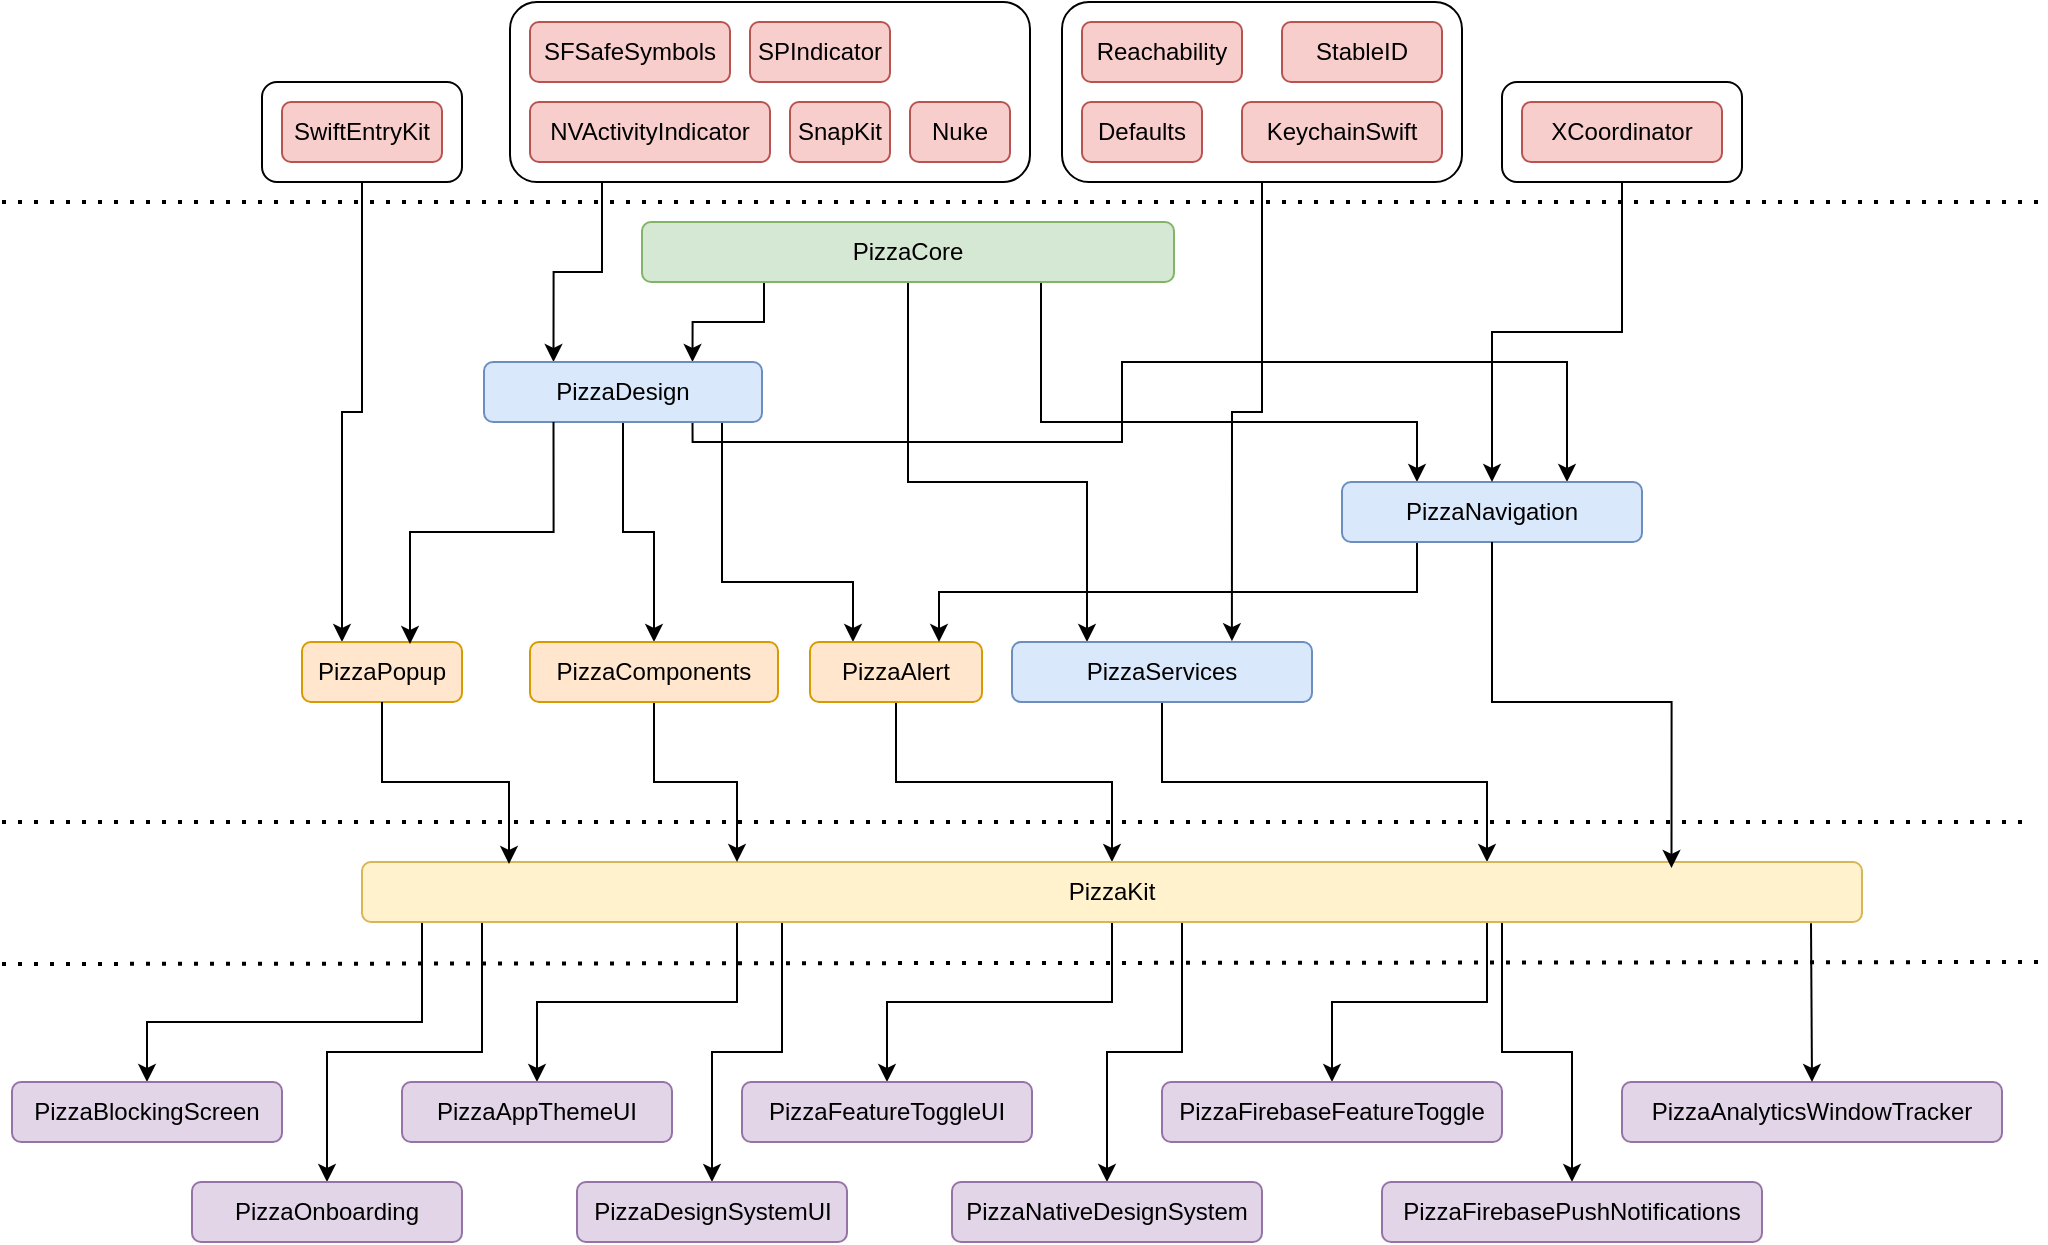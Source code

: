 <mxfile version="24.7.17">
  <diagram id="Z2M4KqjBDWy2rEkrfT4u" name="Страница 1">
    <mxGraphModel dx="1026" dy="1779" grid="1" gridSize="10" guides="1" tooltips="1" connect="1" arrows="1" fold="1" page="1" pageScale="1" pageWidth="827" pageHeight="1169" math="0" shadow="0">
      <root>
        <mxCell id="0" />
        <mxCell id="1" parent="0" />
        <mxCell id="URMzx7_YOOSi94T_YKqV-9" style="edgeStyle=orthogonalEdgeStyle;rounded=0;orthogonalLoop=1;jettySize=auto;html=1;exitX=0.5;exitY=1;exitDx=0;exitDy=0;entryX=0.25;entryY=0;entryDx=0;entryDy=0;" edge="1" parent="1" source="eZfpJ5O-ILhCXWeTk2KZ-27" target="eZfpJ5O-ILhCXWeTk2KZ-20">
          <mxGeometry relative="1" as="geometry" />
        </mxCell>
        <mxCell id="eZfpJ5O-ILhCXWeTk2KZ-27" value="" style="rounded=1;whiteSpace=wrap;html=1;" parent="1" vertex="1">
          <mxGeometry x="170" y="20" width="100" height="50" as="geometry" />
        </mxCell>
        <mxCell id="HAvDtYt2oqqFqfZ09htg-23" style="edgeStyle=orthogonalEdgeStyle;rounded=0;orthogonalLoop=1;jettySize=auto;html=1;exitX=0.5;exitY=1;exitDx=0;exitDy=0;entryX=0.733;entryY=-0.014;entryDx=0;entryDy=0;entryPerimeter=0;" parent="1" source="eZfpJ5O-ILhCXWeTk2KZ-15" target="eZfpJ5O-ILhCXWeTk2KZ-7" edge="1">
          <mxGeometry relative="1" as="geometry" />
        </mxCell>
        <mxCell id="eZfpJ5O-ILhCXWeTk2KZ-15" value="" style="rounded=1;whiteSpace=wrap;html=1;" parent="1" vertex="1">
          <mxGeometry x="570" y="-20" width="200" height="90" as="geometry" />
        </mxCell>
        <mxCell id="F-zjbx1C7OTSH0Jt7pCQ-10" style="edgeStyle=orthogonalEdgeStyle;rounded=0;orthogonalLoop=1;jettySize=auto;html=1;exitX=0.25;exitY=1;exitDx=0;exitDy=0;entryX=0.25;entryY=0;entryDx=0;entryDy=0;" parent="1" source="eZfpJ5O-ILhCXWeTk2KZ-9" target="eZfpJ5O-ILhCXWeTk2KZ-2" edge="1">
          <mxGeometry relative="1" as="geometry">
            <Array as="points">
              <mxPoint x="340" y="70" />
              <mxPoint x="340" y="115" />
              <mxPoint x="316" y="115" />
            </Array>
          </mxGeometry>
        </mxCell>
        <mxCell id="eZfpJ5O-ILhCXWeTk2KZ-9" value="" style="rounded=1;whiteSpace=wrap;html=1;" parent="1" vertex="1">
          <mxGeometry x="294" y="-20" width="260" height="90" as="geometry" />
        </mxCell>
        <mxCell id="eZfpJ5O-ILhCXWeTk2KZ-11" style="edgeStyle=orthogonalEdgeStyle;rounded=0;orthogonalLoop=1;jettySize=auto;html=1;exitX=0.25;exitY=1;exitDx=0;exitDy=0;entryX=0.75;entryY=0;entryDx=0;entryDy=0;" parent="1" source="eZfpJ5O-ILhCXWeTk2KZ-1" target="eZfpJ5O-ILhCXWeTk2KZ-2" edge="1">
          <mxGeometry relative="1" as="geometry">
            <Array as="points">
              <mxPoint x="421" y="140" />
              <mxPoint x="385" y="140" />
            </Array>
          </mxGeometry>
        </mxCell>
        <mxCell id="URMzx7_YOOSi94T_YKqV-13" style="edgeStyle=orthogonalEdgeStyle;rounded=0;orthogonalLoop=1;jettySize=auto;html=1;exitX=0.75;exitY=1;exitDx=0;exitDy=0;entryX=0.25;entryY=0;entryDx=0;entryDy=0;" edge="1" parent="1" source="eZfpJ5O-ILhCXWeTk2KZ-1" target="URMzx7_YOOSi94T_YKqV-2">
          <mxGeometry relative="1" as="geometry">
            <Array as="points">
              <mxPoint x="560" y="190" />
              <mxPoint x="748" y="190" />
            </Array>
          </mxGeometry>
        </mxCell>
        <mxCell id="URMzx7_YOOSi94T_YKqV-14" style="edgeStyle=orthogonalEdgeStyle;rounded=0;orthogonalLoop=1;jettySize=auto;html=1;exitX=0.5;exitY=1;exitDx=0;exitDy=0;entryX=0.25;entryY=0;entryDx=0;entryDy=0;" edge="1" parent="1" source="eZfpJ5O-ILhCXWeTk2KZ-1" target="eZfpJ5O-ILhCXWeTk2KZ-7">
          <mxGeometry relative="1" as="geometry">
            <Array as="points">
              <mxPoint x="493" y="220" />
              <mxPoint x="582" y="220" />
            </Array>
          </mxGeometry>
        </mxCell>
        <mxCell id="eZfpJ5O-ILhCXWeTk2KZ-1" value="PizzaCore" style="rounded=1;whiteSpace=wrap;html=1;fillColor=#d5e8d4;strokeColor=#82b366;" parent="1" vertex="1">
          <mxGeometry x="360" y="90" width="266" height="30" as="geometry" />
        </mxCell>
        <mxCell id="HAvDtYt2oqqFqfZ09htg-28" style="edgeStyle=orthogonalEdgeStyle;rounded=0;orthogonalLoop=1;jettySize=auto;html=1;exitX=0.75;exitY=1;exitDx=0;exitDy=0;entryX=0.25;entryY=0;entryDx=0;entryDy=0;" parent="1" source="eZfpJ5O-ILhCXWeTk2KZ-2" target="eZfpJ5O-ILhCXWeTk2KZ-17" edge="1">
          <mxGeometry relative="1" as="geometry">
            <Array as="points">
              <mxPoint x="400" y="190" />
              <mxPoint x="400" y="270" />
              <mxPoint x="465" y="270" />
            </Array>
          </mxGeometry>
        </mxCell>
        <mxCell id="URMzx7_YOOSi94T_YKqV-11" style="edgeStyle=orthogonalEdgeStyle;rounded=0;orthogonalLoop=1;jettySize=auto;html=1;exitX=0.5;exitY=1;exitDx=0;exitDy=0;entryX=0.5;entryY=0;entryDx=0;entryDy=0;" edge="1" parent="1" source="eZfpJ5O-ILhCXWeTk2KZ-2" target="HAvDtYt2oqqFqfZ09htg-1">
          <mxGeometry relative="1" as="geometry" />
        </mxCell>
        <mxCell id="URMzx7_YOOSi94T_YKqV-16" style="edgeStyle=orthogonalEdgeStyle;rounded=0;orthogonalLoop=1;jettySize=auto;html=1;exitX=0.75;exitY=1;exitDx=0;exitDy=0;entryX=0.75;entryY=0;entryDx=0;entryDy=0;" edge="1" parent="1" source="eZfpJ5O-ILhCXWeTk2KZ-2" target="URMzx7_YOOSi94T_YKqV-2">
          <mxGeometry relative="1" as="geometry">
            <Array as="points">
              <mxPoint x="385" y="200" />
              <mxPoint x="600" y="200" />
              <mxPoint x="600" y="160" />
              <mxPoint x="823" y="160" />
            </Array>
          </mxGeometry>
        </mxCell>
        <mxCell id="eZfpJ5O-ILhCXWeTk2KZ-2" value="PizzaDesign" style="rounded=1;whiteSpace=wrap;html=1;fillColor=#dae8fc;strokeColor=#6c8ebf;" parent="1" vertex="1">
          <mxGeometry x="281" y="160" width="139" height="30" as="geometry" />
        </mxCell>
        <mxCell id="eZfpJ5O-ILhCXWeTk2KZ-3" value="NVActivityIndicator" style="rounded=1;whiteSpace=wrap;html=1;fillColor=#f8cecc;strokeColor=#b85450;" parent="1" vertex="1">
          <mxGeometry x="304" y="30" width="120" height="30" as="geometry" />
        </mxCell>
        <mxCell id="eZfpJ5O-ILhCXWeTk2KZ-4" value="SnapKit" style="rounded=1;whiteSpace=wrap;html=1;fillColor=#f8cecc;strokeColor=#b85450;" parent="1" vertex="1">
          <mxGeometry x="434" y="30" width="50" height="30" as="geometry" />
        </mxCell>
        <mxCell id="eZfpJ5O-ILhCXWeTk2KZ-5" value="Nuke" style="rounded=1;whiteSpace=wrap;html=1;fillColor=#f8cecc;strokeColor=#b85450;" parent="1" vertex="1">
          <mxGeometry x="494" y="30" width="50" height="30" as="geometry" />
        </mxCell>
        <mxCell id="F-zjbx1C7OTSH0Jt7pCQ-1" style="edgeStyle=orthogonalEdgeStyle;rounded=0;orthogonalLoop=1;jettySize=auto;html=1;entryX=0.75;entryY=0;entryDx=0;entryDy=0;" parent="1" source="eZfpJ5O-ILhCXWeTk2KZ-7" target="eZfpJ5O-ILhCXWeTk2KZ-31" edge="1">
          <mxGeometry relative="1" as="geometry" />
        </mxCell>
        <mxCell id="eZfpJ5O-ILhCXWeTk2KZ-7" value="PizzaServices" style="rounded=1;whiteSpace=wrap;html=1;fillColor=#dae8fc;strokeColor=#6c8ebf;" parent="1" vertex="1">
          <mxGeometry x="545" y="300" width="150" height="30" as="geometry" />
        </mxCell>
        <mxCell id="eZfpJ5O-ILhCXWeTk2KZ-8" value="Defaults" style="rounded=1;whiteSpace=wrap;html=1;fillColor=#f8cecc;strokeColor=#b85450;" parent="1" vertex="1">
          <mxGeometry x="580" y="30" width="60" height="30" as="geometry" />
        </mxCell>
        <mxCell id="eZfpJ5O-ILhCXWeTk2KZ-14" value="KeychainSwift" style="rounded=1;whiteSpace=wrap;html=1;fillColor=#f8cecc;strokeColor=#b85450;" parent="1" vertex="1">
          <mxGeometry x="660" y="30" width="100" height="30" as="geometry" />
        </mxCell>
        <mxCell id="F-zjbx1C7OTSH0Jt7pCQ-2" style="edgeStyle=orthogonalEdgeStyle;rounded=0;orthogonalLoop=1;jettySize=auto;html=1;exitX=0.5;exitY=1;exitDx=0;exitDy=0;entryX=0.5;entryY=0;entryDx=0;entryDy=0;" parent="1" source="eZfpJ5O-ILhCXWeTk2KZ-17" target="eZfpJ5O-ILhCXWeTk2KZ-31" edge="1">
          <mxGeometry relative="1" as="geometry" />
        </mxCell>
        <mxCell id="eZfpJ5O-ILhCXWeTk2KZ-17" value="PizzaAlert" style="rounded=1;whiteSpace=wrap;html=1;fillColor=#ffe6cc;strokeColor=#d79b00;" parent="1" vertex="1">
          <mxGeometry x="444" y="300" width="86" height="30" as="geometry" />
        </mxCell>
        <mxCell id="eZfpJ5O-ILhCXWeTk2KZ-20" value="PizzaPopup" style="rounded=1;whiteSpace=wrap;html=1;fillColor=#ffe6cc;strokeColor=#d79b00;" parent="1" vertex="1">
          <mxGeometry x="190" y="300" width="80" height="30" as="geometry" />
        </mxCell>
        <mxCell id="eZfpJ5O-ILhCXWeTk2KZ-26" value="SwiftEntryKit" style="rounded=1;whiteSpace=wrap;html=1;fillColor=#f8cecc;strokeColor=#b85450;" parent="1" vertex="1">
          <mxGeometry x="180" y="30" width="80" height="30" as="geometry" />
        </mxCell>
        <mxCell id="LhDTBP9wFmFAkr84-ULj-2" style="edgeStyle=orthogonalEdgeStyle;rounded=0;orthogonalLoop=1;jettySize=auto;html=1;exitX=0.25;exitY=1;exitDx=0;exitDy=0;entryX=0.5;entryY=0;entryDx=0;entryDy=0;" parent="1" source="eZfpJ5O-ILhCXWeTk2KZ-31" target="LhDTBP9wFmFAkr84-ULj-1" edge="1">
          <mxGeometry relative="1" as="geometry" />
        </mxCell>
        <mxCell id="r34TyWnjhJX_Jrxqc_E2-3" style="edgeStyle=orthogonalEdgeStyle;rounded=0;orthogonalLoop=1;jettySize=auto;html=1;exitX=0.25;exitY=1;exitDx=0;exitDy=0;entryX=0.5;entryY=0;entryDx=0;entryDy=0;" parent="1" source="eZfpJ5O-ILhCXWeTk2KZ-31" target="r34TyWnjhJX_Jrxqc_E2-1" edge="1">
          <mxGeometry relative="1" as="geometry">
            <Array as="points">
              <mxPoint x="280" y="440" />
              <mxPoint x="280" y="505" />
              <mxPoint x="203" y="505" />
            </Array>
          </mxGeometry>
        </mxCell>
        <mxCell id="r34TyWnjhJX_Jrxqc_E2-4" style="edgeStyle=orthogonalEdgeStyle;rounded=0;orthogonalLoop=1;jettySize=auto;html=1;exitX=0.25;exitY=1;exitDx=0;exitDy=0;entryX=0.5;entryY=0;entryDx=0;entryDy=0;" parent="1" source="eZfpJ5O-ILhCXWeTk2KZ-31" target="r34TyWnjhJX_Jrxqc_E2-2" edge="1">
          <mxGeometry relative="1" as="geometry">
            <Array as="points">
              <mxPoint x="250" y="440" />
              <mxPoint x="250" y="490" />
              <mxPoint x="113" y="490" />
            </Array>
          </mxGeometry>
        </mxCell>
        <mxCell id="F-zjbx1C7OTSH0Jt7pCQ-5" style="edgeStyle=orthogonalEdgeStyle;rounded=0;orthogonalLoop=1;jettySize=auto;html=1;entryX=0.5;entryY=0;entryDx=0;entryDy=0;" parent="1" source="eZfpJ5O-ILhCXWeTk2KZ-31" target="LhDTBP9wFmFAkr84-ULj-3" edge="1">
          <mxGeometry relative="1" as="geometry">
            <Array as="points">
              <mxPoint x="430" y="505" />
              <mxPoint x="395" y="505" />
            </Array>
          </mxGeometry>
        </mxCell>
        <mxCell id="F-zjbx1C7OTSH0Jt7pCQ-6" style="edgeStyle=orthogonalEdgeStyle;rounded=0;orthogonalLoop=1;jettySize=auto;html=1;entryX=0.5;entryY=0;entryDx=0;entryDy=0;" parent="1" source="eZfpJ5O-ILhCXWeTk2KZ-31" target="HAvDtYt2oqqFqfZ09htg-7" edge="1">
          <mxGeometry relative="1" as="geometry" />
        </mxCell>
        <mxCell id="F-zjbx1C7OTSH0Jt7pCQ-7" style="edgeStyle=orthogonalEdgeStyle;rounded=0;orthogonalLoop=1;jettySize=auto;html=1;exitX=0.75;exitY=1;exitDx=0;exitDy=0;entryX=0.5;entryY=0;entryDx=0;entryDy=0;" parent="1" source="eZfpJ5O-ILhCXWeTk2KZ-31" target="Mmu5pShzRMkCZM1wF8GE-1" edge="1">
          <mxGeometry relative="1" as="geometry">
            <Array as="points">
              <mxPoint x="790" y="440" />
              <mxPoint x="790" y="505" />
              <mxPoint x="825" y="505" />
            </Array>
          </mxGeometry>
        </mxCell>
        <mxCell id="F-zjbx1C7OTSH0Jt7pCQ-8" style="edgeStyle=orthogonalEdgeStyle;rounded=0;orthogonalLoop=1;jettySize=auto;html=1;exitX=0.75;exitY=1;exitDx=0;exitDy=0;entryX=0.5;entryY=0;entryDx=0;entryDy=0;" parent="1" source="eZfpJ5O-ILhCXWeTk2KZ-31" target="HAvDtYt2oqqFqfZ09htg-5" edge="1">
          <mxGeometry relative="1" as="geometry" />
        </mxCell>
        <mxCell id="F-zjbx1C7OTSH0Jt7pCQ-9" style="edgeStyle=orthogonalEdgeStyle;rounded=0;orthogonalLoop=1;jettySize=auto;html=1;exitX=0.75;exitY=1;exitDx=0;exitDy=0;entryX=0.5;entryY=0;entryDx=0;entryDy=0;" parent="1" source="eZfpJ5O-ILhCXWeTk2KZ-31" target="nopjgvNHTfkVnItvivi5-1" edge="1">
          <mxGeometry relative="1" as="geometry">
            <Array as="points">
              <mxPoint x="630" y="440" />
              <mxPoint x="630" y="505" />
              <mxPoint x="593" y="505" />
            </Array>
          </mxGeometry>
        </mxCell>
        <mxCell id="eZfpJ5O-ILhCXWeTk2KZ-31" value="PizzaKit" style="rounded=1;whiteSpace=wrap;html=1;fillColor=#fff2cc;strokeColor=#d6b656;" parent="1" vertex="1">
          <mxGeometry x="220" y="410" width="750" height="30" as="geometry" />
        </mxCell>
        <mxCell id="URMzx7_YOOSi94T_YKqV-12" style="edgeStyle=orthogonalEdgeStyle;rounded=0;orthogonalLoop=1;jettySize=auto;html=1;exitX=0.5;exitY=1;exitDx=0;exitDy=0;entryX=0.25;entryY=0;entryDx=0;entryDy=0;" edge="1" parent="1" source="HAvDtYt2oqqFqfZ09htg-1" target="eZfpJ5O-ILhCXWeTk2KZ-31">
          <mxGeometry relative="1" as="geometry" />
        </mxCell>
        <mxCell id="HAvDtYt2oqqFqfZ09htg-1" value="PizzaComponents" style="rounded=1;whiteSpace=wrap;html=1;fillColor=#ffe6cc;strokeColor=#d79b00;" parent="1" vertex="1">
          <mxGeometry x="304" y="300" width="124" height="30" as="geometry" />
        </mxCell>
        <mxCell id="HAvDtYt2oqqFqfZ09htg-5" value="PizzaFirebaseFeatureToggle" style="rounded=1;whiteSpace=wrap;html=1;fillColor=#e1d5e7;strokeColor=#9673a6;" parent="1" vertex="1">
          <mxGeometry x="620" y="520" width="170" height="30" as="geometry" />
        </mxCell>
        <mxCell id="HAvDtYt2oqqFqfZ09htg-7" value="PizzaFeatureToggleUI" style="rounded=1;whiteSpace=wrap;html=1;fillColor=#e1d5e7;strokeColor=#9673a6;" parent="1" vertex="1">
          <mxGeometry x="410" y="520" width="145" height="30" as="geometry" />
        </mxCell>
        <mxCell id="HAvDtYt2oqqFqfZ09htg-10" value="SFSafeSymbols" style="rounded=1;whiteSpace=wrap;html=1;fillColor=#f8cecc;strokeColor=#b85450;" parent="1" vertex="1">
          <mxGeometry x="304" y="-10" width="100" height="30" as="geometry" />
        </mxCell>
        <mxCell id="HAvDtYt2oqqFqfZ09htg-11" value="SPIndicator" style="rounded=1;whiteSpace=wrap;html=1;fillColor=#f8cecc;strokeColor=#b85450;" parent="1" vertex="1">
          <mxGeometry x="414" y="-10" width="70" height="30" as="geometry" />
        </mxCell>
        <mxCell id="HAvDtYt2oqqFqfZ09htg-34" value="" style="endArrow=none;dashed=1;html=1;dashPattern=1 3;strokeWidth=2;rounded=0;" parent="1" edge="1">
          <mxGeometry width="50" height="50" relative="1" as="geometry">
            <mxPoint x="40" y="80" as="sourcePoint" />
            <mxPoint x="1060" y="80" as="targetPoint" />
          </mxGeometry>
        </mxCell>
        <mxCell id="HAvDtYt2oqqFqfZ09htg-35" value="" style="endArrow=none;dashed=1;html=1;dashPattern=1 3;strokeWidth=2;rounded=0;" parent="1" edge="1">
          <mxGeometry width="50" height="50" relative="1" as="geometry">
            <mxPoint x="40" y="390" as="sourcePoint" />
            <mxPoint x="1050" y="390" as="targetPoint" />
          </mxGeometry>
        </mxCell>
        <mxCell id="HAvDtYt2oqqFqfZ09htg-36" value="" style="endArrow=none;dashed=1;html=1;dashPattern=1 3;strokeWidth=2;rounded=0;" parent="1" edge="1">
          <mxGeometry width="50" height="50" relative="1" as="geometry">
            <mxPoint x="40" y="461" as="sourcePoint" />
            <mxPoint x="1060" y="460" as="targetPoint" />
          </mxGeometry>
        </mxCell>
        <mxCell id="Mmu5pShzRMkCZM1wF8GE-1" value="PizzaFirebasePushNotifications" style="rounded=1;whiteSpace=wrap;html=1;fillColor=#e1d5e7;strokeColor=#9673a6;" parent="1" vertex="1">
          <mxGeometry x="730" y="570" width="190" height="30" as="geometry" />
        </mxCell>
        <mxCell id="Mmu5pShzRMkCZM1wF8GE-10" value="Reachability" style="rounded=1;whiteSpace=wrap;html=1;fillColor=#f8cecc;strokeColor=#b85450;" parent="1" vertex="1">
          <mxGeometry x="580" y="-10" width="80" height="30" as="geometry" />
        </mxCell>
        <mxCell id="LhDTBP9wFmFAkr84-ULj-1" value="PizzaAppThemeUI" style="rounded=1;whiteSpace=wrap;html=1;fillColor=#e1d5e7;strokeColor=#9673a6;" parent="1" vertex="1">
          <mxGeometry x="240" y="520" width="135" height="30" as="geometry" />
        </mxCell>
        <mxCell id="LhDTBP9wFmFAkr84-ULj-3" value="PizzaDesignSystemUI" style="rounded=1;whiteSpace=wrap;html=1;fillColor=#e1d5e7;strokeColor=#9673a6;" parent="1" vertex="1">
          <mxGeometry x="327.5" y="570" width="135" height="30" as="geometry" />
        </mxCell>
        <mxCell id="nopjgvNHTfkVnItvivi5-1" value="PizzaNativeDesignSystem" style="rounded=1;whiteSpace=wrap;html=1;fillColor=#e1d5e7;strokeColor=#9673a6;" parent="1" vertex="1">
          <mxGeometry x="515" y="570" width="155" height="30" as="geometry" />
        </mxCell>
        <mxCell id="r34TyWnjhJX_Jrxqc_E2-1" value="PizzaOnboarding" style="rounded=1;whiteSpace=wrap;html=1;fillColor=#e1d5e7;strokeColor=#9673a6;" parent="1" vertex="1">
          <mxGeometry x="135" y="570" width="135" height="30" as="geometry" />
        </mxCell>
        <mxCell id="r34TyWnjhJX_Jrxqc_E2-2" value="PizzaBlockingScreen" style="rounded=1;whiteSpace=wrap;html=1;fillColor=#e1d5e7;strokeColor=#9673a6;" parent="1" vertex="1">
          <mxGeometry x="45" y="520" width="135" height="30" as="geometry" />
        </mxCell>
        <mxCell id="URMzx7_YOOSi94T_YKqV-1" value="StableID" style="rounded=1;whiteSpace=wrap;html=1;fillColor=#f8cecc;strokeColor=#b85450;" vertex="1" parent="1">
          <mxGeometry x="680" y="-10" width="80" height="30" as="geometry" />
        </mxCell>
        <mxCell id="URMzx7_YOOSi94T_YKqV-15" style="edgeStyle=orthogonalEdgeStyle;rounded=0;orthogonalLoop=1;jettySize=auto;html=1;exitX=0.25;exitY=1;exitDx=0;exitDy=0;entryX=0.75;entryY=0;entryDx=0;entryDy=0;" edge="1" parent="1" source="URMzx7_YOOSi94T_YKqV-2" target="eZfpJ5O-ILhCXWeTk2KZ-17">
          <mxGeometry relative="1" as="geometry" />
        </mxCell>
        <mxCell id="URMzx7_YOOSi94T_YKqV-2" value="PizzaNavigation" style="rounded=1;whiteSpace=wrap;html=1;fillColor=#dae8fc;strokeColor=#6c8ebf;" vertex="1" parent="1">
          <mxGeometry x="710" y="220" width="150" height="30" as="geometry" />
        </mxCell>
        <mxCell id="URMzx7_YOOSi94T_YKqV-3" style="edgeStyle=orthogonalEdgeStyle;rounded=0;orthogonalLoop=1;jettySize=auto;html=1;exitX=0.5;exitY=1;exitDx=0;exitDy=0;entryX=0.873;entryY=0.1;entryDx=0;entryDy=0;entryPerimeter=0;" edge="1" parent="1" source="URMzx7_YOOSi94T_YKqV-2" target="eZfpJ5O-ILhCXWeTk2KZ-31">
          <mxGeometry relative="1" as="geometry" />
        </mxCell>
        <mxCell id="URMzx7_YOOSi94T_YKqV-6" style="edgeStyle=orthogonalEdgeStyle;rounded=0;orthogonalLoop=1;jettySize=auto;html=1;exitX=0.5;exitY=1;exitDx=0;exitDy=0;entryX=0.5;entryY=0;entryDx=0;entryDy=0;" edge="1" parent="1" source="URMzx7_YOOSi94T_YKqV-4" target="URMzx7_YOOSi94T_YKqV-2">
          <mxGeometry relative="1" as="geometry" />
        </mxCell>
        <mxCell id="URMzx7_YOOSi94T_YKqV-4" value="" style="rounded=1;whiteSpace=wrap;html=1;" vertex="1" parent="1">
          <mxGeometry x="790" y="20" width="120" height="50" as="geometry" />
        </mxCell>
        <mxCell id="URMzx7_YOOSi94T_YKqV-5" value="XCoordinator" style="rounded=1;whiteSpace=wrap;html=1;fillColor=#f8cecc;strokeColor=#b85450;" vertex="1" parent="1">
          <mxGeometry x="800" y="30" width="100" height="30" as="geometry" />
        </mxCell>
        <mxCell id="URMzx7_YOOSi94T_YKqV-7" style="edgeStyle=orthogonalEdgeStyle;rounded=0;orthogonalLoop=1;jettySize=auto;html=1;exitX=0.25;exitY=1;exitDx=0;exitDy=0;entryX=0.675;entryY=0.033;entryDx=0;entryDy=0;entryPerimeter=0;" edge="1" parent="1" source="eZfpJ5O-ILhCXWeTk2KZ-2" target="eZfpJ5O-ILhCXWeTk2KZ-20">
          <mxGeometry relative="1" as="geometry" />
        </mxCell>
        <mxCell id="URMzx7_YOOSi94T_YKqV-10" style="edgeStyle=orthogonalEdgeStyle;rounded=0;orthogonalLoop=1;jettySize=auto;html=1;exitX=0.5;exitY=1;exitDx=0;exitDy=0;entryX=0.098;entryY=0.033;entryDx=0;entryDy=0;entryPerimeter=0;" edge="1" parent="1" source="eZfpJ5O-ILhCXWeTk2KZ-20" target="eZfpJ5O-ILhCXWeTk2KZ-31">
          <mxGeometry relative="1" as="geometry" />
        </mxCell>
        <mxCell id="URMzx7_YOOSi94T_YKqV-17" value="PizzaAnalyticsWindowTracker" style="rounded=1;whiteSpace=wrap;html=1;fillColor=#e1d5e7;strokeColor=#9673a6;" vertex="1" parent="1">
          <mxGeometry x="850" y="520" width="190" height="30" as="geometry" />
        </mxCell>
        <mxCell id="URMzx7_YOOSi94T_YKqV-21" value="" style="endArrow=classic;html=1;rounded=0;entryX=0.5;entryY=0;entryDx=0;entryDy=0;exitX=0.966;exitY=1.022;exitDx=0;exitDy=0;exitPerimeter=0;" edge="1" parent="1" source="eZfpJ5O-ILhCXWeTk2KZ-31" target="URMzx7_YOOSi94T_YKqV-17">
          <mxGeometry width="50" height="50" relative="1" as="geometry">
            <mxPoint x="720" y="340" as="sourcePoint" />
            <mxPoint x="770" y="290" as="targetPoint" />
          </mxGeometry>
        </mxCell>
      </root>
    </mxGraphModel>
  </diagram>
</mxfile>
